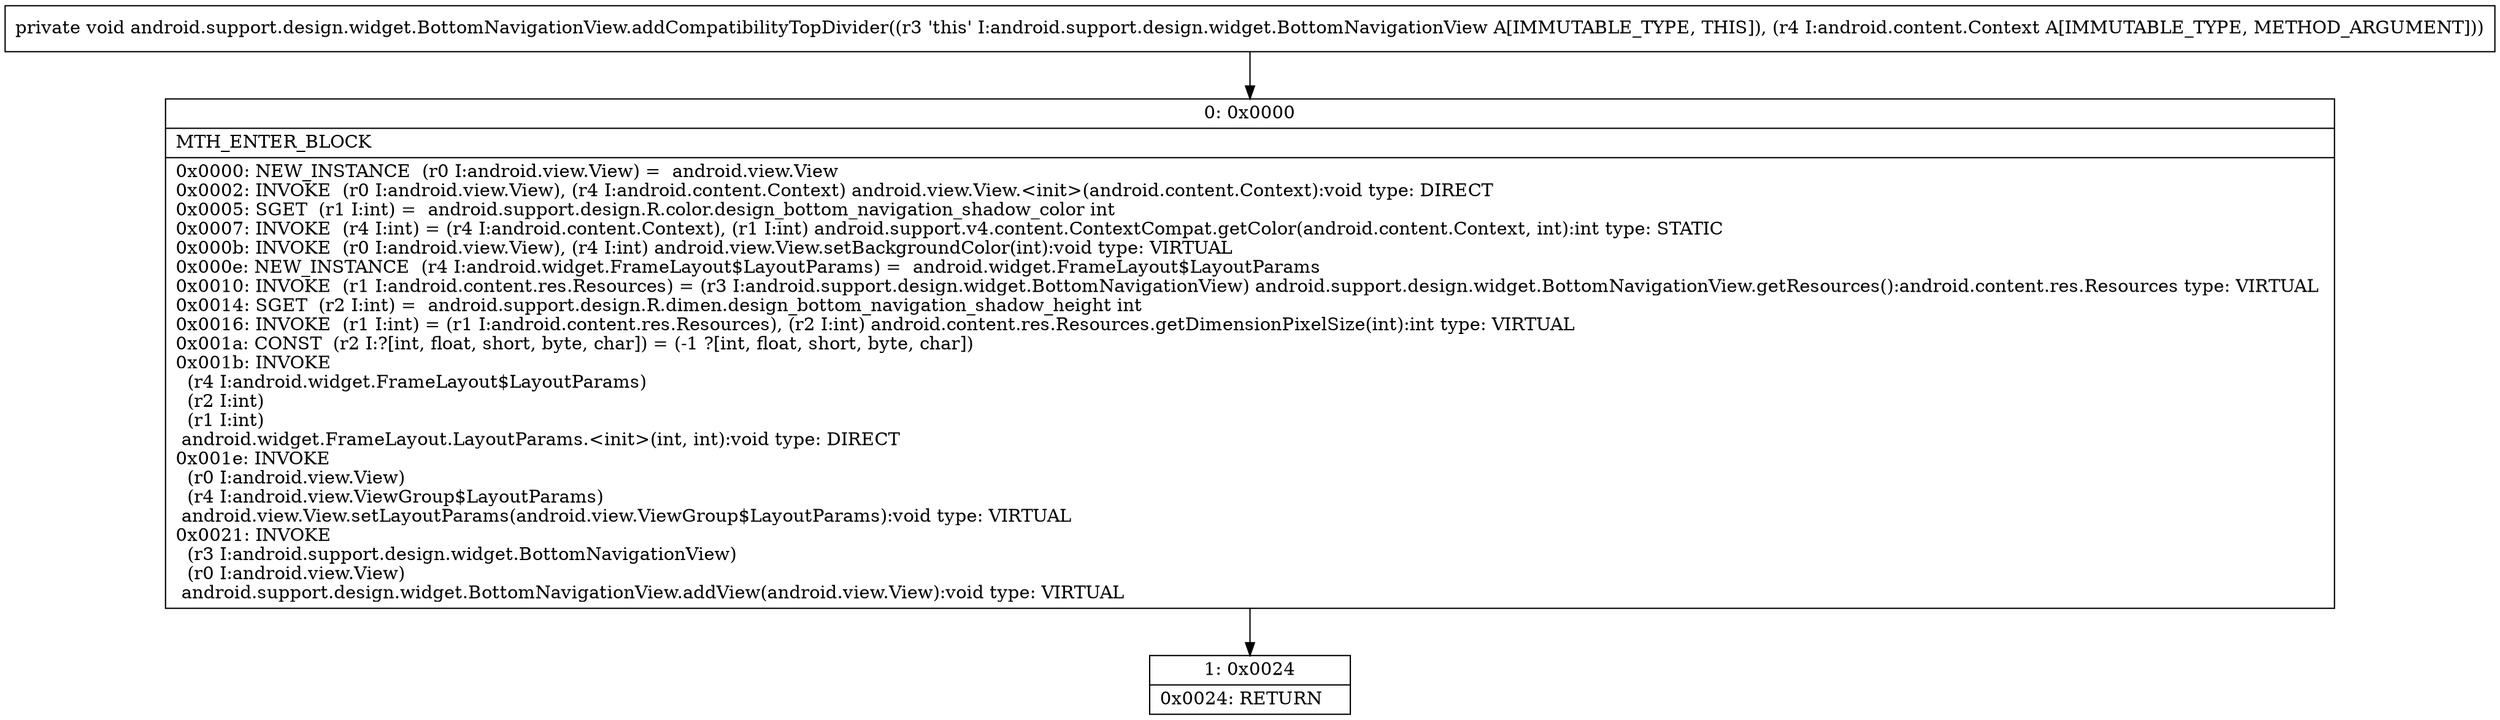 digraph "CFG forandroid.support.design.widget.BottomNavigationView.addCompatibilityTopDivider(Landroid\/content\/Context;)V" {
Node_0 [shape=record,label="{0\:\ 0x0000|MTH_ENTER_BLOCK\l|0x0000: NEW_INSTANCE  (r0 I:android.view.View) =  android.view.View \l0x0002: INVOKE  (r0 I:android.view.View), (r4 I:android.content.Context) android.view.View.\<init\>(android.content.Context):void type: DIRECT \l0x0005: SGET  (r1 I:int) =  android.support.design.R.color.design_bottom_navigation_shadow_color int \l0x0007: INVOKE  (r4 I:int) = (r4 I:android.content.Context), (r1 I:int) android.support.v4.content.ContextCompat.getColor(android.content.Context, int):int type: STATIC \l0x000b: INVOKE  (r0 I:android.view.View), (r4 I:int) android.view.View.setBackgroundColor(int):void type: VIRTUAL \l0x000e: NEW_INSTANCE  (r4 I:android.widget.FrameLayout$LayoutParams) =  android.widget.FrameLayout$LayoutParams \l0x0010: INVOKE  (r1 I:android.content.res.Resources) = (r3 I:android.support.design.widget.BottomNavigationView) android.support.design.widget.BottomNavigationView.getResources():android.content.res.Resources type: VIRTUAL \l0x0014: SGET  (r2 I:int) =  android.support.design.R.dimen.design_bottom_navigation_shadow_height int \l0x0016: INVOKE  (r1 I:int) = (r1 I:android.content.res.Resources), (r2 I:int) android.content.res.Resources.getDimensionPixelSize(int):int type: VIRTUAL \l0x001a: CONST  (r2 I:?[int, float, short, byte, char]) = (\-1 ?[int, float, short, byte, char]) \l0x001b: INVOKE  \l  (r4 I:android.widget.FrameLayout$LayoutParams)\l  (r2 I:int)\l  (r1 I:int)\l android.widget.FrameLayout.LayoutParams.\<init\>(int, int):void type: DIRECT \l0x001e: INVOKE  \l  (r0 I:android.view.View)\l  (r4 I:android.view.ViewGroup$LayoutParams)\l android.view.View.setLayoutParams(android.view.ViewGroup$LayoutParams):void type: VIRTUAL \l0x0021: INVOKE  \l  (r3 I:android.support.design.widget.BottomNavigationView)\l  (r0 I:android.view.View)\l android.support.design.widget.BottomNavigationView.addView(android.view.View):void type: VIRTUAL \l}"];
Node_1 [shape=record,label="{1\:\ 0x0024|0x0024: RETURN   \l}"];
MethodNode[shape=record,label="{private void android.support.design.widget.BottomNavigationView.addCompatibilityTopDivider((r3 'this' I:android.support.design.widget.BottomNavigationView A[IMMUTABLE_TYPE, THIS]), (r4 I:android.content.Context A[IMMUTABLE_TYPE, METHOD_ARGUMENT])) }"];
MethodNode -> Node_0;
Node_0 -> Node_1;
}

